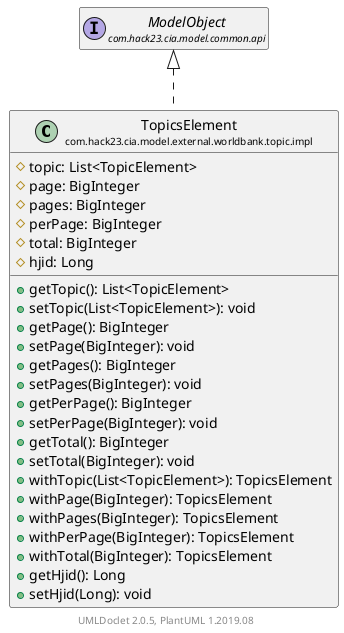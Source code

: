 @startuml
    set namespaceSeparator none
    hide empty fields
    hide empty methods

    class "<size:14>TopicsElement\n<size:10>com.hack23.cia.model.external.worldbank.topic.impl" as com.hack23.cia.model.external.worldbank.topic.impl.TopicsElement [[TopicsElement.html]] {
        #topic: List<TopicElement>
        #page: BigInteger
        #pages: BigInteger
        #perPage: BigInteger
        #total: BigInteger
        #hjid: Long
        +getTopic(): List<TopicElement>
        +setTopic(List<TopicElement>): void
        +getPage(): BigInteger
        +setPage(BigInteger): void
        +getPages(): BigInteger
        +setPages(BigInteger): void
        +getPerPage(): BigInteger
        +setPerPage(BigInteger): void
        +getTotal(): BigInteger
        +setTotal(BigInteger): void
        +withTopic(List<TopicElement>): TopicsElement
        +withPage(BigInteger): TopicsElement
        +withPages(BigInteger): TopicsElement
        +withPerPage(BigInteger): TopicsElement
        +withTotal(BigInteger): TopicsElement
        +getHjid(): Long
        +setHjid(Long): void
    }

    interface "<size:14>ModelObject\n<size:10>com.hack23.cia.model.common.api" as com.hack23.cia.model.common.api.ModelObject

    com.hack23.cia.model.common.api.ModelObject <|.. com.hack23.cia.model.external.worldbank.topic.impl.TopicsElement

    center footer UMLDoclet 2.0.5, PlantUML 1.2019.08
@enduml
